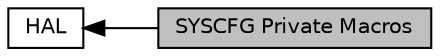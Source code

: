 digraph "SYSCFG Private Macros"
{
  edge [fontname="Helvetica",fontsize="10",labelfontname="Helvetica",labelfontsize="10"];
  node [fontname="Helvetica",fontsize="10",shape=box];
  rankdir=LR;
  Node2 [label="HAL",height=0.2,width=0.4,color="black", fillcolor="white", style="filled",URL="$group__HAL.html",tooltip="HAL module driver."];
  Node1 [label="SYSCFG Private Macros",height=0.2,width=0.4,color="black", fillcolor="grey75", style="filled", fontcolor="black",tooltip=" "];
  Node2->Node1 [shape=plaintext, dir="back", style="solid"];
}
